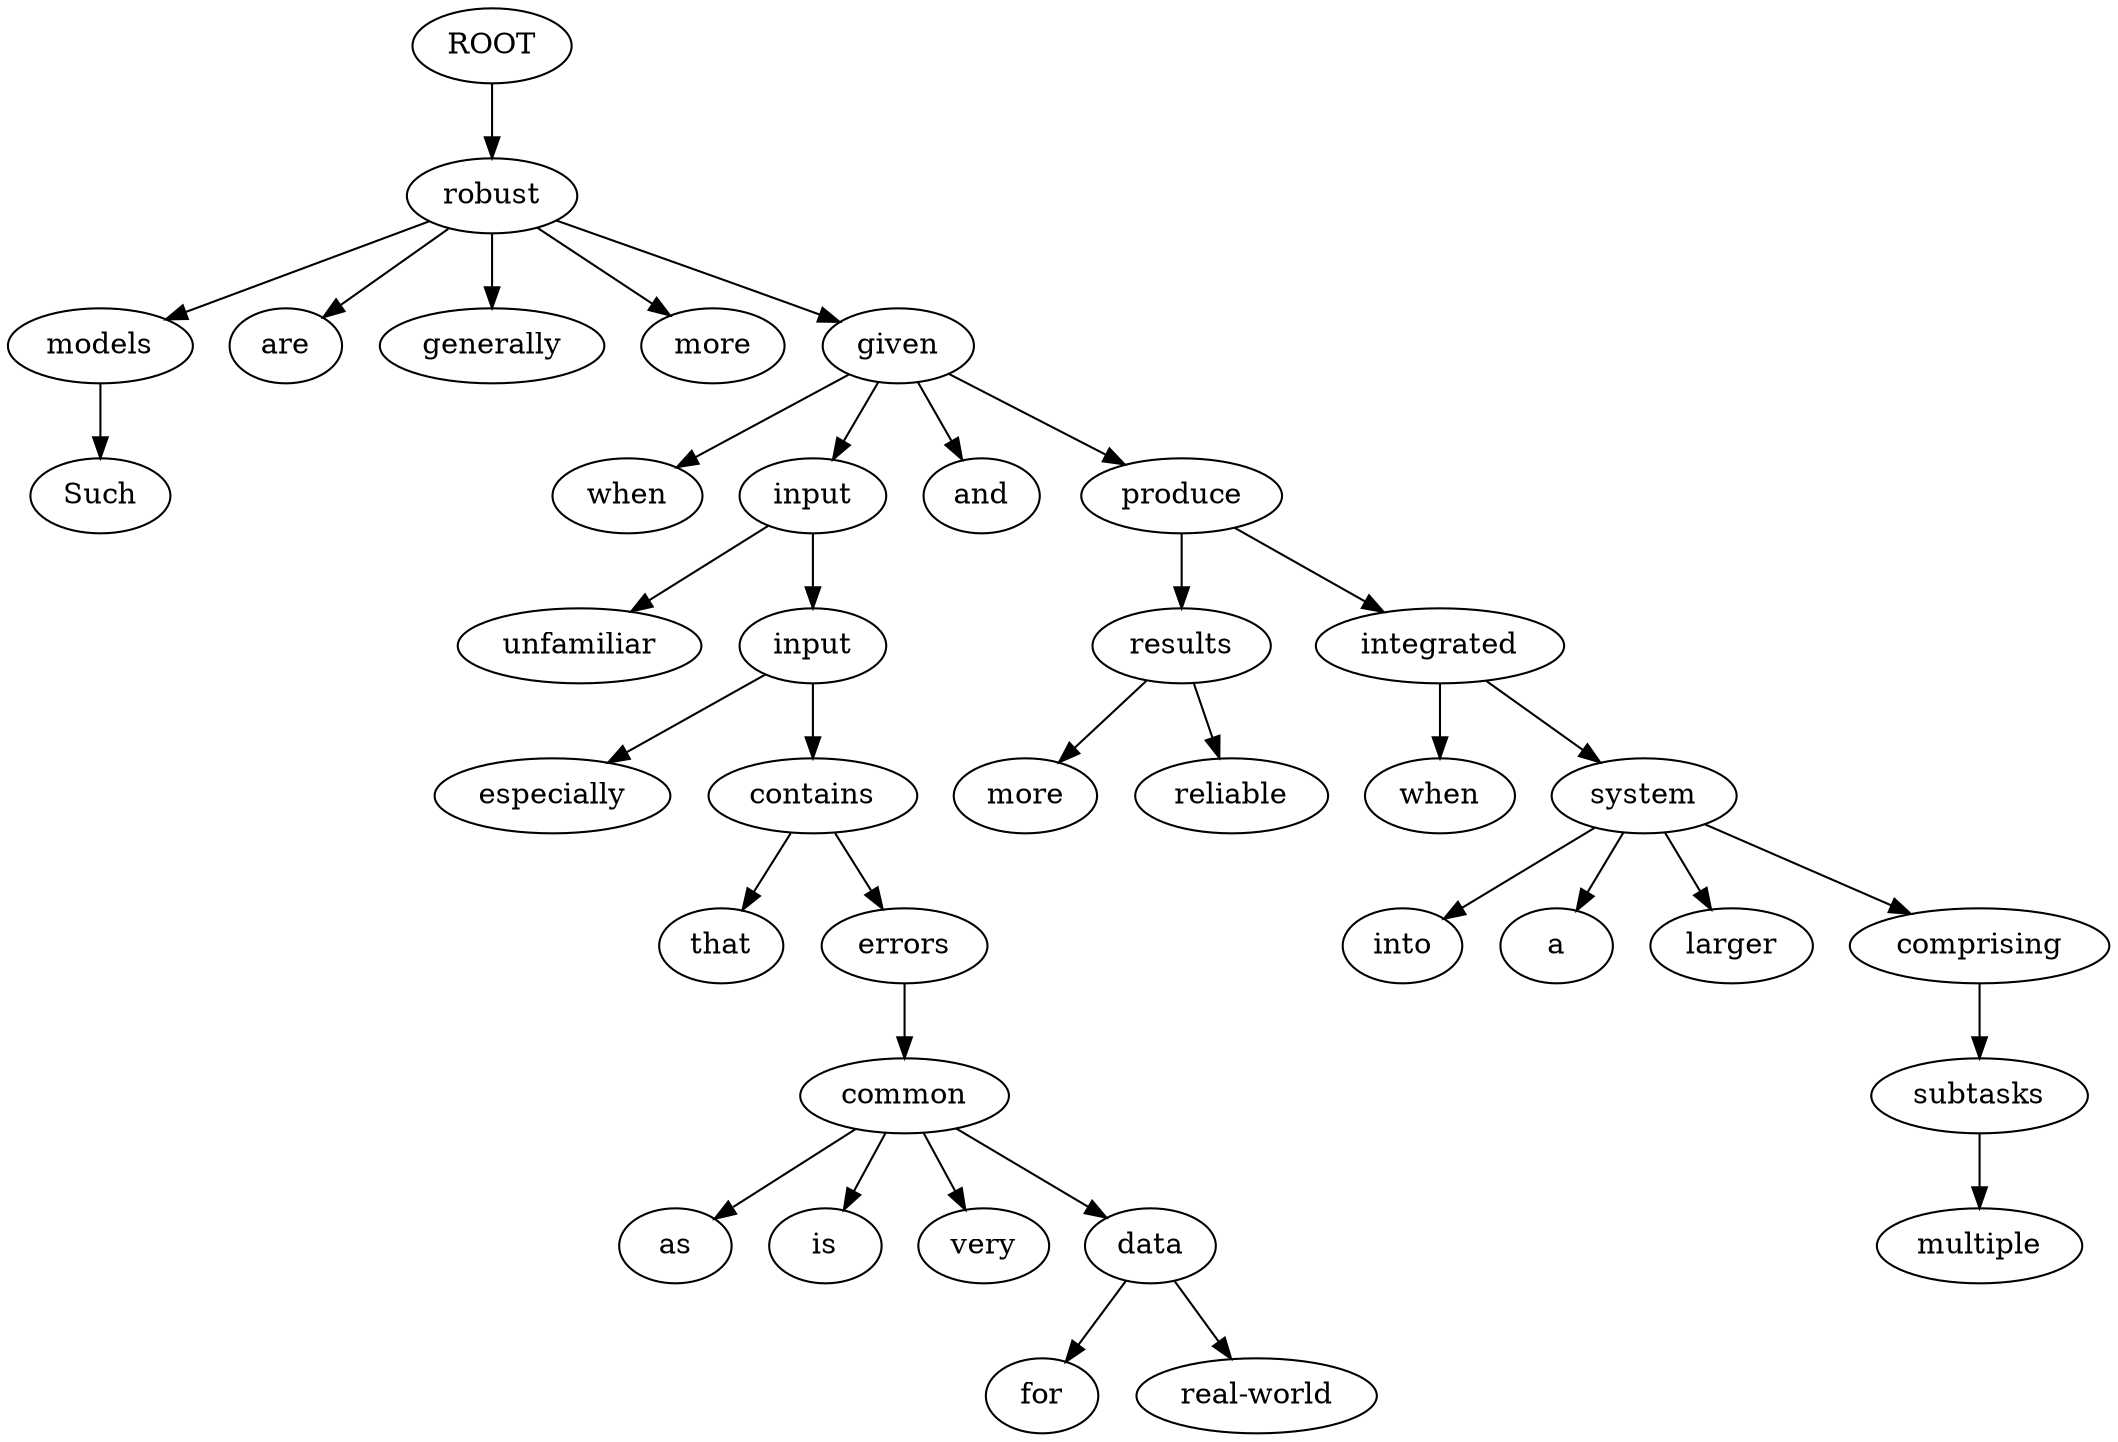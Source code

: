 digraph graph22 {
	node0 [label="ROOT"];
	node1 [label="Such"];
	node2 [label="models"];
	node3 [label="are"];
	node4 [label="generally"];
	node5 [label="more"];
	node6 [label="robust"];
	node7 [label="when"];
	node8 [label="given"];
	node9 [label="unfamiliar"];
	node10 [label="input"];
	node12 [label="especially"];
	node13 [label="input"];
	node14 [label="that"];
	node15 [label="contains"];
	node16 [label="errors"];
	node18 [label="as"];
	node19 [label="is"];
	node20 [label="very"];
	node21 [label="common"];
	node22 [label="for"];
	node23 [label="real-world"];
	node24 [label="data"];
	node27 [label="and"];
	node28 [label="produce"];
	node29 [label="more"];
	node30 [label="reliable"];
	node31 [label="results"];
	node32 [label="when"];
	node33 [label="integrated"];
	node34 [label="into"];
	node35 [label="a"];
	node36 [label="larger"];
	node37 [label="system"];
	node38 [label="comprising"];
	node39 [label="multiple"];
	node40 [label="subtasks"];
	node0 -> node6;
	node2 -> node1;
	node6 -> node2;
	node6 -> node3;
	node6 -> node4;
	node6 -> node5;
	node8 -> node7;
	node6 -> node8;
	node10 -> node9;
	node8 -> node10;
	node13 -> node12;
	node10 -> node13;
	node15 -> node14;
	node13 -> node15;
	node15 -> node16;
	node21 -> node18;
	node21 -> node19;
	node21 -> node20;
	node16 -> node21;
	node24 -> node22;
	node24 -> node23;
	node21 -> node24;
	node8 -> node27;
	node8 -> node28;
	node31 -> node29;
	node31 -> node30;
	node28 -> node31;
	node33 -> node32;
	node28 -> node33;
	node37 -> node34;
	node37 -> node35;
	node37 -> node36;
	node33 -> node37;
	node37 -> node38;
	node40 -> node39;
	node38 -> node40;
}
